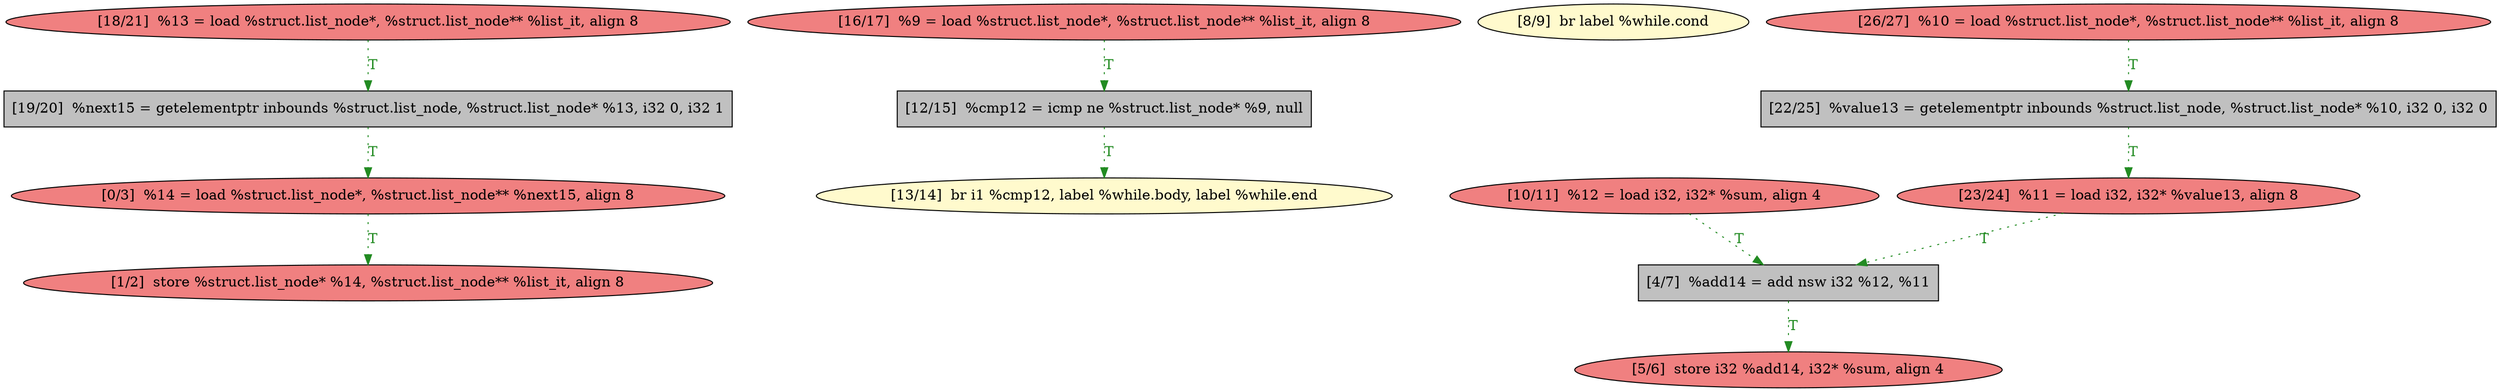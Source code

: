 
digraph G {


node902 [fillcolor=lightcoral,label="[1/2]  store %struct.list_node* %14, %struct.list_node** %list_it, align 8",shape=ellipse,style=filled ]
node901 [fillcolor=lemonchiffon,label="[13/14]  br i1 %cmp12, label %while.body, label %while.end",shape=ellipse,style=filled ]
node899 [fillcolor=lemonchiffon,label="[8/9]  br label %while.cond",shape=ellipse,style=filled ]
node898 [fillcolor=lightcoral,label="[0/3]  %14 = load %struct.list_node*, %struct.list_node** %next15, align 8",shape=ellipse,style=filled ]
node900 [fillcolor=lightcoral,label="[10/11]  %12 = load i32, i32* %sum, align 4",shape=ellipse,style=filled ]
node897 [fillcolor=grey,label="[4/7]  %add14 = add nsw i32 %12, %11",shape=rectangle,style=filled ]
node896 [fillcolor=lightcoral,label="[5/6]  store i32 %add14, i32* %sum, align 4",shape=ellipse,style=filled ]
node895 [fillcolor=grey,label="[12/15]  %cmp12 = icmp ne %struct.list_node* %9, null",shape=rectangle,style=filled ]
node890 [fillcolor=grey,label="[22/25]  %value13 = getelementptr inbounds %struct.list_node, %struct.list_node* %10, i32 0, i32 0",shape=rectangle,style=filled ]
node892 [fillcolor=lightcoral,label="[26/27]  %10 = load %struct.list_node*, %struct.list_node** %list_it, align 8",shape=ellipse,style=filled ]
node891 [fillcolor=grey,label="[19/20]  %next15 = getelementptr inbounds %struct.list_node, %struct.list_node* %13, i32 0, i32 1",shape=rectangle,style=filled ]
node889 [fillcolor=lightcoral,label="[18/21]  %13 = load %struct.list_node*, %struct.list_node** %list_it, align 8",shape=ellipse,style=filled ]
node894 [fillcolor=lightcoral,label="[23/24]  %11 = load i32, i32* %value13, align 8",shape=ellipse,style=filled ]
node893 [fillcolor=lightcoral,label="[16/17]  %9 = load %struct.list_node*, %struct.list_node** %list_it, align 8",shape=ellipse,style=filled ]

node898->node902 [style=dotted,color=forestgreen,label="T",fontcolor=forestgreen ]
node890->node894 [style=dotted,color=forestgreen,label="T",fontcolor=forestgreen ]
node889->node891 [style=dotted,color=forestgreen,label="T",fontcolor=forestgreen ]
node891->node898 [style=dotted,color=forestgreen,label="T",fontcolor=forestgreen ]
node900->node897 [style=dotted,color=forestgreen,label="T",fontcolor=forestgreen ]
node892->node890 [style=dotted,color=forestgreen,label="T",fontcolor=forestgreen ]
node895->node901 [style=dotted,color=forestgreen,label="T",fontcolor=forestgreen ]
node893->node895 [style=dotted,color=forestgreen,label="T",fontcolor=forestgreen ]
node897->node896 [style=dotted,color=forestgreen,label="T",fontcolor=forestgreen ]
node894->node897 [style=dotted,color=forestgreen,label="T",fontcolor=forestgreen ]


}
